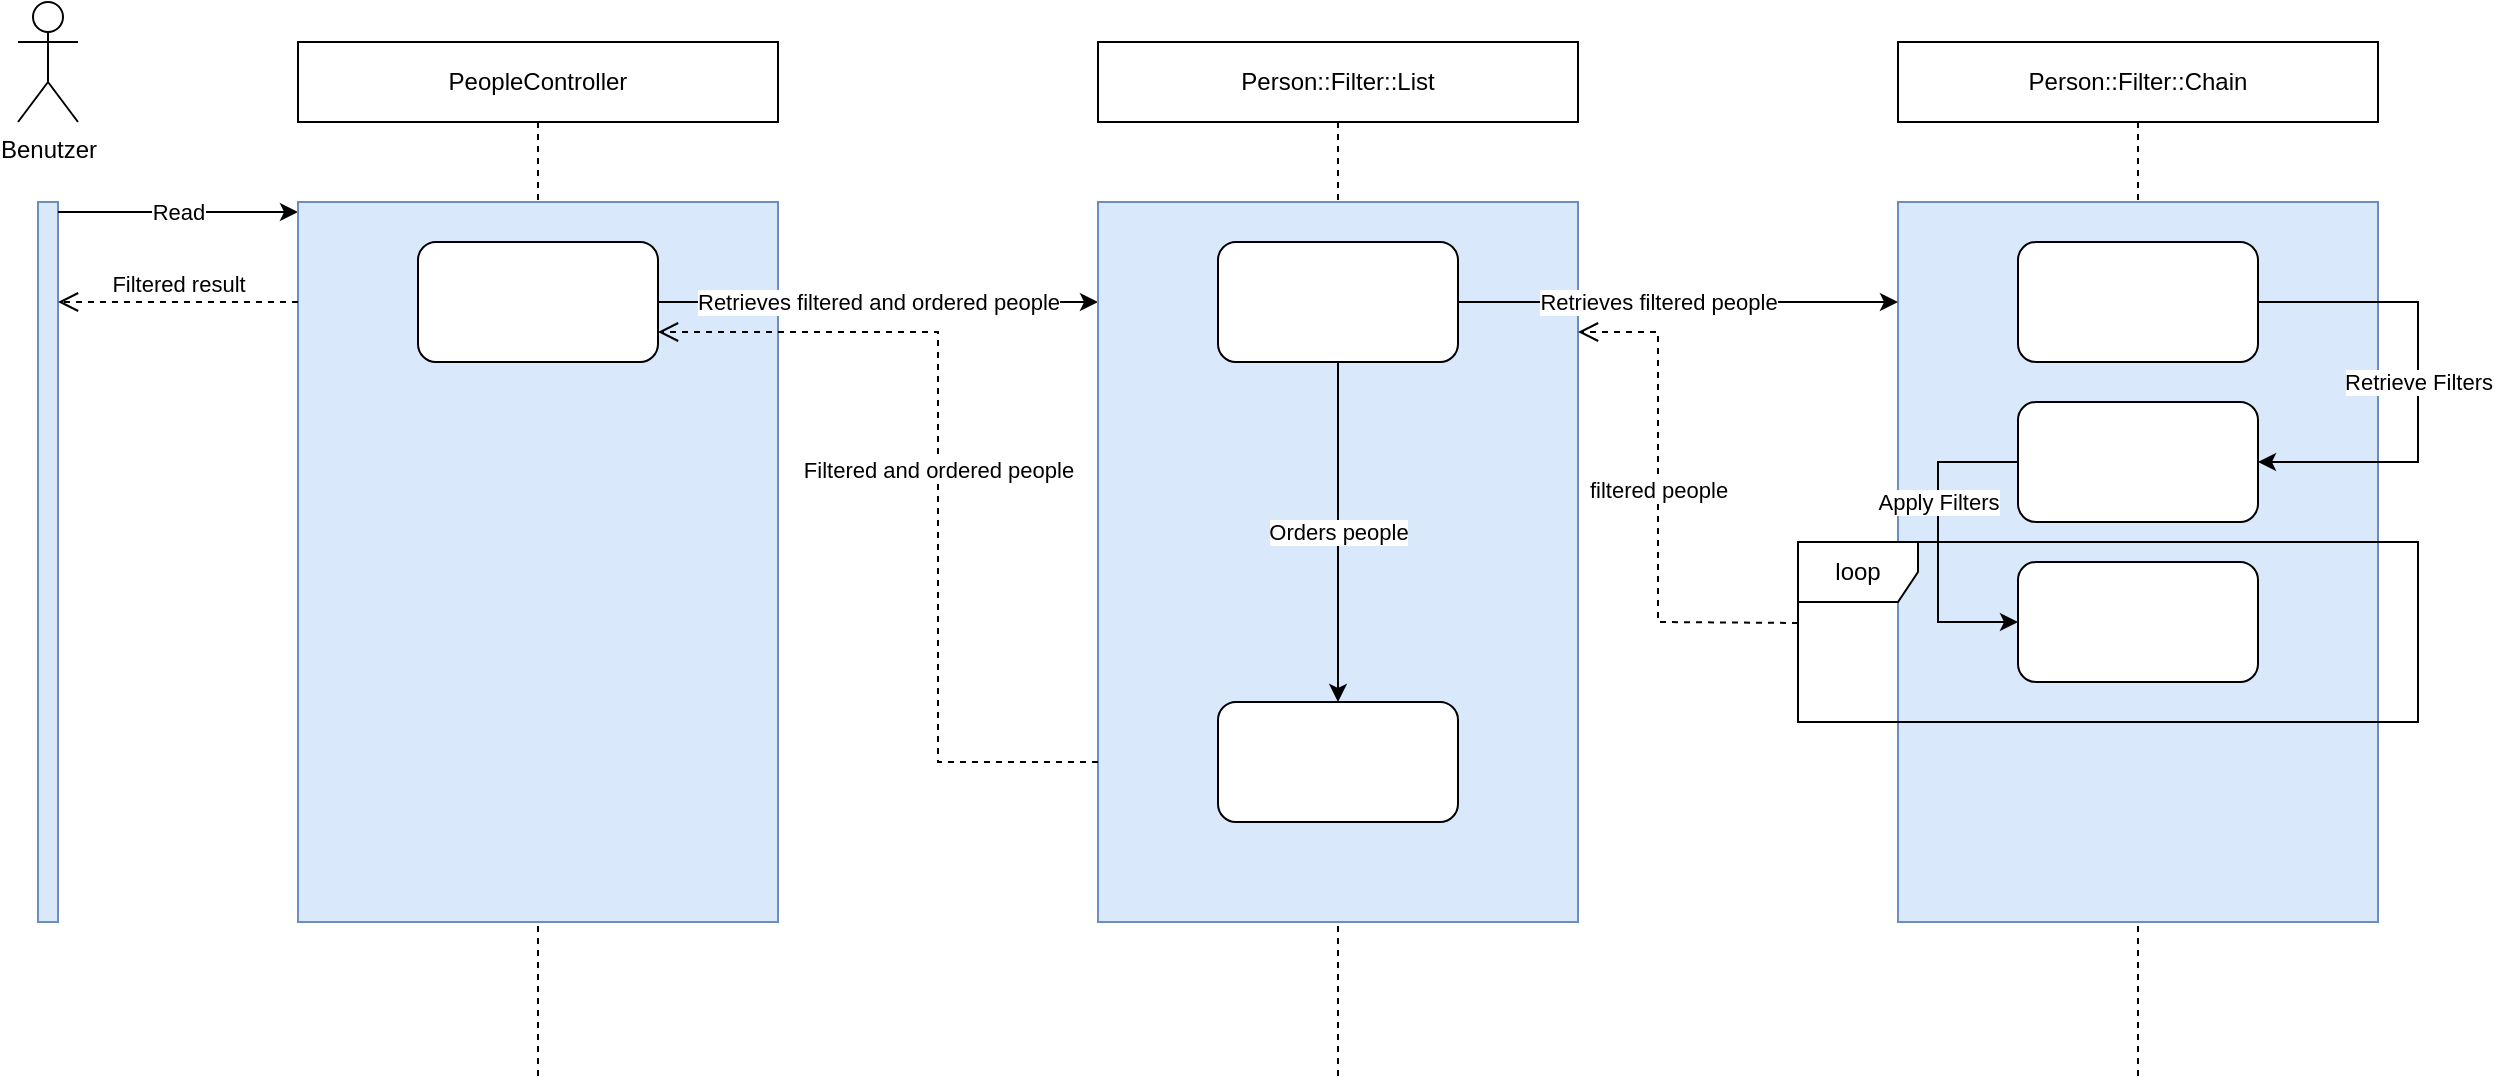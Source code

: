<mxfile version="24.7.13">
  <diagram name="Page-1" id="2YBvvXClWsGukQMizWep">
    <mxGraphModel dx="1234" dy="1153" grid="1" gridSize="10" guides="1" tooltips="1" connect="1" arrows="1" fold="1" page="1" pageScale="1" pageWidth="850" pageHeight="1100" math="0" shadow="0">
      <root>
        <mxCell id="0" />
        <mxCell id="1" parent="0" />
        <mxCell id="vD4Z8zfuD2hq9sqehkw7-2" value="Benutzer" style="shape=umlActor;verticalLabelPosition=bottom;verticalAlign=top;html=1;" vertex="1" parent="1">
          <mxGeometry x="420" y="100" width="30" height="60" as="geometry" />
        </mxCell>
        <mxCell id="vD4Z8zfuD2hq9sqehkw7-5" value="" style="html=1;points=[[0,0,0,0,5],[0,1,0,0,-5],[1,0,0,0,5],[1,1,0,0,-5]];perimeter=orthogonalPerimeter;outlineConnect=0;targetShapes=umlLifeline;portConstraint=eastwest;newEdgeStyle={&quot;curved&quot;:0,&quot;rounded&quot;:0};fillColor=#dae8fc;strokeColor=#6c8ebf;" vertex="1" parent="1">
          <mxGeometry x="430" y="200" width="10" height="360" as="geometry" />
        </mxCell>
        <mxCell id="vD4Z8zfuD2hq9sqehkw7-9" value="" style="endArrow=classic;html=1;rounded=0;exitX=1;exitY=0;exitDx=0;exitDy=5;exitPerimeter=0;" edge="1" parent="1" source="vD4Z8zfuD2hq9sqehkw7-5" target="vD4Z8zfuD2hq9sqehkw7-12">
          <mxGeometry relative="1" as="geometry">
            <mxPoint x="290" y="210" as="sourcePoint" />
            <mxPoint x="510" y="250" as="targetPoint" />
          </mxGeometry>
        </mxCell>
        <mxCell id="vD4Z8zfuD2hq9sqehkw7-10" value="Read" style="edgeLabel;resizable=0;html=1;;align=center;verticalAlign=middle;" connectable="0" vertex="1" parent="vD4Z8zfuD2hq9sqehkw7-9">
          <mxGeometry relative="1" as="geometry" />
        </mxCell>
        <mxCell id="vD4Z8zfuD2hq9sqehkw7-13" value="PeopleController" style="shape=umlLifeline;perimeter=lifelinePerimeter;whiteSpace=wrap;html=1;container=1;dropTarget=0;collapsible=0;recursiveResize=0;outlineConnect=0;portConstraint=eastwest;newEdgeStyle={&quot;curved&quot;:0,&quot;rounded&quot;:0};" vertex="1" parent="1">
          <mxGeometry x="560" y="120" width="240" height="520" as="geometry" />
        </mxCell>
        <mxCell id="vD4Z8zfuD2hq9sqehkw7-12" value="" style="html=1;points=[[0,0,0,0,5],[0,1,0,0,-5],[1,0,0,0,5],[1,1,0,0,-5]];perimeter=orthogonalPerimeter;outlineConnect=0;targetShapes=umlLifeline;portConstraint=eastwest;newEdgeStyle={&quot;curved&quot;:0,&quot;rounded&quot;:0};fillColor=#dae8fc;strokeColor=#6c8ebf;" vertex="1" parent="vD4Z8zfuD2hq9sqehkw7-13">
          <mxGeometry y="80" width="240" height="360" as="geometry" />
        </mxCell>
        <mxCell id="vD4Z8zfuD2hq9sqehkw7-14" value="" style="endArrow=classic;html=1;rounded=0;" edge="1" parent="1" source="vD4Z8zfuD2hq9sqehkw7-18" target="vD4Z8zfuD2hq9sqehkw7-17">
          <mxGeometry relative="1" as="geometry">
            <mxPoint x="750" y="260" as="sourcePoint" />
            <mxPoint x="880" y="250" as="targetPoint" />
          </mxGeometry>
        </mxCell>
        <mxCell id="vD4Z8zfuD2hq9sqehkw7-15" value="Retrieves filtered and ordered people" style="edgeLabel;resizable=0;html=1;;align=center;verticalAlign=middle;" connectable="0" vertex="1" parent="vD4Z8zfuD2hq9sqehkw7-14">
          <mxGeometry relative="1" as="geometry" />
        </mxCell>
        <mxCell id="vD4Z8zfuD2hq9sqehkw7-16" value="Person::Filter::List" style="shape=umlLifeline;perimeter=lifelinePerimeter;whiteSpace=wrap;html=1;container=1;dropTarget=0;collapsible=0;recursiveResize=0;outlineConnect=0;portConstraint=eastwest;newEdgeStyle={&quot;curved&quot;:0,&quot;rounded&quot;:0};" vertex="1" parent="1">
          <mxGeometry x="960" y="120" width="240" height="520" as="geometry" />
        </mxCell>
        <mxCell id="vD4Z8zfuD2hq9sqehkw7-17" value="" style="html=1;points=[[0,0,0,0,5],[0,1,0,0,-5],[1,0,0,0,5],[1,1,0,0,-5]];perimeter=orthogonalPerimeter;outlineConnect=0;targetShapes=umlLifeline;portConstraint=eastwest;newEdgeStyle={&quot;curved&quot;:0,&quot;rounded&quot;:0};fillColor=#dae8fc;strokeColor=#6c8ebf;" vertex="1" parent="vD4Z8zfuD2hq9sqehkw7-16">
          <mxGeometry y="80" width="240" height="360" as="geometry" />
        </mxCell>
        <mxCell id="vD4Z8zfuD2hq9sqehkw7-18" value="" style="rounded=1;whiteSpace=wrap;html=1;" vertex="1" parent="1">
          <mxGeometry x="620" y="220" width="120" height="60" as="geometry" />
        </mxCell>
        <mxCell id="vD4Z8zfuD2hq9sqehkw7-19" value="" style="rounded=1;whiteSpace=wrap;html=1;" vertex="1" parent="1">
          <mxGeometry x="1020" y="220" width="120" height="60" as="geometry" />
        </mxCell>
        <mxCell id="vD4Z8zfuD2hq9sqehkw7-20" value="Person::Filter::Chain" style="shape=umlLifeline;perimeter=lifelinePerimeter;whiteSpace=wrap;html=1;container=1;dropTarget=0;collapsible=0;recursiveResize=0;outlineConnect=0;portConstraint=eastwest;newEdgeStyle={&quot;curved&quot;:0,&quot;rounded&quot;:0};" vertex="1" parent="1">
          <mxGeometry x="1360" y="120" width="240" height="520" as="geometry" />
        </mxCell>
        <mxCell id="vD4Z8zfuD2hq9sqehkw7-21" value="" style="html=1;points=[[0,0,0,0,5],[0,1,0,0,-5],[1,0,0,0,5],[1,1,0,0,-5]];perimeter=orthogonalPerimeter;outlineConnect=0;targetShapes=umlLifeline;portConstraint=eastwest;newEdgeStyle={&quot;curved&quot;:0,&quot;rounded&quot;:0};fillColor=#dae8fc;strokeColor=#6c8ebf;" vertex="1" parent="vD4Z8zfuD2hq9sqehkw7-20">
          <mxGeometry y="80" width="240" height="360" as="geometry" />
        </mxCell>
        <mxCell id="vD4Z8zfuD2hq9sqehkw7-22" value="" style="endArrow=classic;html=1;rounded=0;" edge="1" parent="1" source="vD4Z8zfuD2hq9sqehkw7-19" target="vD4Z8zfuD2hq9sqehkw7-21">
          <mxGeometry relative="1" as="geometry">
            <mxPoint x="1150" y="249.66" as="sourcePoint" />
            <mxPoint x="1370" y="249.66" as="targetPoint" />
          </mxGeometry>
        </mxCell>
        <mxCell id="vD4Z8zfuD2hq9sqehkw7-23" value="Retrieves filtered people" style="edgeLabel;resizable=0;html=1;;align=center;verticalAlign=middle;" connectable="0" vertex="1" parent="vD4Z8zfuD2hq9sqehkw7-22">
          <mxGeometry relative="1" as="geometry">
            <mxPoint x="-10" as="offset" />
          </mxGeometry>
        </mxCell>
        <mxCell id="vD4Z8zfuD2hq9sqehkw7-24" value="" style="rounded=1;whiteSpace=wrap;html=1;fontStyle=1" vertex="1" parent="1">
          <mxGeometry x="1420" y="220" width="120" height="60" as="geometry" />
        </mxCell>
        <mxCell id="vD4Z8zfuD2hq9sqehkw7-25" value="" style="rounded=1;whiteSpace=wrap;html=1;" vertex="1" parent="1">
          <mxGeometry x="1420" y="300" width="120" height="60" as="geometry" />
        </mxCell>
        <mxCell id="vD4Z8zfuD2hq9sqehkw7-31" value="loop" style="shape=umlFrame;whiteSpace=wrap;html=1;pointerEvents=0;" vertex="1" parent="1">
          <mxGeometry x="1310" y="370" width="310" height="90" as="geometry" />
        </mxCell>
        <mxCell id="vD4Z8zfuD2hq9sqehkw7-26" value="" style="endArrow=classic;html=1;rounded=0;exitX=1;exitY=0.5;exitDx=0;exitDy=0;entryX=1;entryY=0.5;entryDx=0;entryDy=0;" edge="1" parent="1" source="vD4Z8zfuD2hq9sqehkw7-24" target="vD4Z8zfuD2hq9sqehkw7-25">
          <mxGeometry relative="1" as="geometry">
            <mxPoint x="1650" y="330" as="sourcePoint" />
            <mxPoint x="1750" y="330" as="targetPoint" />
            <Array as="points">
              <mxPoint x="1620" y="250" />
              <mxPoint x="1620" y="290" />
              <mxPoint x="1620" y="330" />
            </Array>
          </mxGeometry>
        </mxCell>
        <mxCell id="vD4Z8zfuD2hq9sqehkw7-27" value="Retrieve Filters" style="edgeLabel;resizable=0;html=1;;align=center;verticalAlign=middle;" connectable="0" vertex="1" parent="vD4Z8zfuD2hq9sqehkw7-26">
          <mxGeometry relative="1" as="geometry" />
        </mxCell>
        <mxCell id="vD4Z8zfuD2hq9sqehkw7-28" value="" style="endArrow=classic;html=1;rounded=0;exitX=0;exitY=0.5;exitDx=0;exitDy=0;entryX=0;entryY=0.5;entryDx=0;entryDy=0;" edge="1" parent="1" source="vD4Z8zfuD2hq9sqehkw7-25" target="vD4Z8zfuD2hq9sqehkw7-30">
          <mxGeometry relative="1" as="geometry">
            <mxPoint x="1370" y="470" as="sourcePoint" />
            <mxPoint x="1370" y="570" as="targetPoint" />
            <Array as="points">
              <mxPoint x="1380" y="330" />
              <mxPoint x="1380" y="360" />
              <mxPoint x="1380" y="410" />
            </Array>
          </mxGeometry>
        </mxCell>
        <mxCell id="vD4Z8zfuD2hq9sqehkw7-29" value="Apply Filters" style="edgeLabel;resizable=0;html=1;;align=center;verticalAlign=middle;" connectable="0" vertex="1" parent="vD4Z8zfuD2hq9sqehkw7-28">
          <mxGeometry relative="1" as="geometry">
            <mxPoint y="-20" as="offset" />
          </mxGeometry>
        </mxCell>
        <mxCell id="vD4Z8zfuD2hq9sqehkw7-30" value="" style="rounded=1;whiteSpace=wrap;html=1;" vertex="1" parent="1">
          <mxGeometry x="1420" y="380" width="120" height="60" as="geometry" />
        </mxCell>
        <mxCell id="vD4Z8zfuD2hq9sqehkw7-35" value="&lt;div&gt;filtered people&lt;/div&gt;" style="html=1;verticalAlign=bottom;endArrow=open;dashed=1;endSize=8;curved=0;rounded=0;exitX=0;exitY=0.45;exitDx=0;exitDy=0;exitPerimeter=0;" edge="1" parent="1" source="vD4Z8zfuD2hq9sqehkw7-31">
          <mxGeometry relative="1" as="geometry">
            <mxPoint x="1270" y="415" as="sourcePoint" />
            <mxPoint x="1200" y="265" as="targetPoint" />
            <Array as="points">
              <mxPoint x="1240" y="410" />
              <mxPoint x="1240" y="265" />
            </Array>
          </mxGeometry>
        </mxCell>
        <mxCell id="vD4Z8zfuD2hq9sqehkw7-36" value="" style="rounded=1;whiteSpace=wrap;html=1;" vertex="1" parent="1">
          <mxGeometry x="1020" y="450" width="120" height="60" as="geometry" />
        </mxCell>
        <mxCell id="vD4Z8zfuD2hq9sqehkw7-38" value="" style="endArrow=classic;html=1;rounded=0;exitX=0.5;exitY=1;exitDx=0;exitDy=0;entryX=0.5;entryY=0;entryDx=0;entryDy=0;" edge="1" parent="1" source="vD4Z8zfuD2hq9sqehkw7-19" target="vD4Z8zfuD2hq9sqehkw7-36">
          <mxGeometry relative="1" as="geometry">
            <mxPoint x="860" y="450" as="sourcePoint" />
            <mxPoint x="960" y="450" as="targetPoint" />
          </mxGeometry>
        </mxCell>
        <mxCell id="vD4Z8zfuD2hq9sqehkw7-39" value="Orders people" style="edgeLabel;resizable=0;html=1;;align=center;verticalAlign=middle;" connectable="0" vertex="1" parent="vD4Z8zfuD2hq9sqehkw7-38">
          <mxGeometry relative="1" as="geometry" />
        </mxCell>
        <mxCell id="vD4Z8zfuD2hq9sqehkw7-42" value="&lt;div&gt;Filtered and ordered people&lt;/div&gt;" style="html=1;verticalAlign=bottom;endArrow=open;dashed=1;endSize=8;curved=0;rounded=0;entryX=1;entryY=0.75;entryDx=0;entryDy=0;" edge="1" parent="1" target="vD4Z8zfuD2hq9sqehkw7-18">
          <mxGeometry relative="1" as="geometry">
            <mxPoint x="960" y="480" as="sourcePoint" />
            <mxPoint x="820" y="120" as="targetPoint" />
            <Array as="points">
              <mxPoint x="880" y="480" />
              <mxPoint x="880" y="430" />
              <mxPoint x="880" y="265" />
            </Array>
          </mxGeometry>
        </mxCell>
        <mxCell id="vD4Z8zfuD2hq9sqehkw7-43" value="Filtered result" style="html=1;verticalAlign=bottom;endArrow=open;dashed=1;endSize=8;curved=0;rounded=0;" edge="1" parent="1" source="vD4Z8zfuD2hq9sqehkw7-12">
          <mxGeometry relative="1" as="geometry">
            <mxPoint x="620" y="250" as="sourcePoint" />
            <mxPoint x="440" y="250" as="targetPoint" />
            <Array as="points">
              <mxPoint x="470" y="250" />
            </Array>
          </mxGeometry>
        </mxCell>
      </root>
    </mxGraphModel>
  </diagram>
</mxfile>
